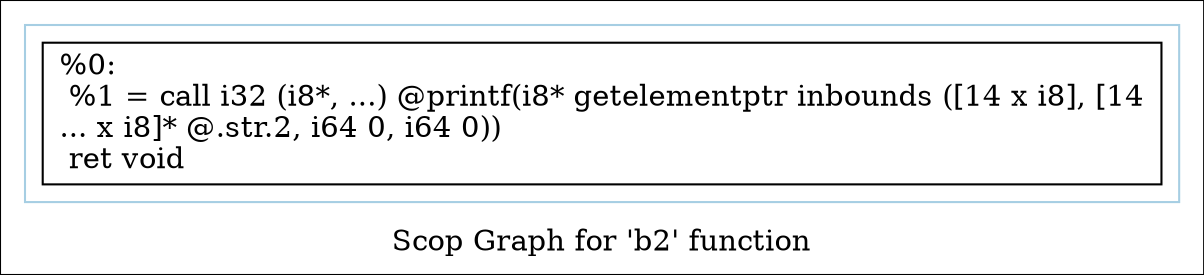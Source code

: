 digraph "Scop Graph for 'b2' function" {
	label="Scop Graph for 'b2' function";

	Node0xbad330 [shape=record,label="{%0:\l  %1 = call i32 (i8*, ...) @printf(i8* getelementptr inbounds ([14 x i8], [14\l... x i8]* @.str.2, i64 0, i64 0))\l  ret void\l}"];
	colorscheme = "paired12"
        subgraph cluster_0xb7eed0 {
          label = "";
          style = solid;
          color = 1
          Node0xbad330;
        }
}
